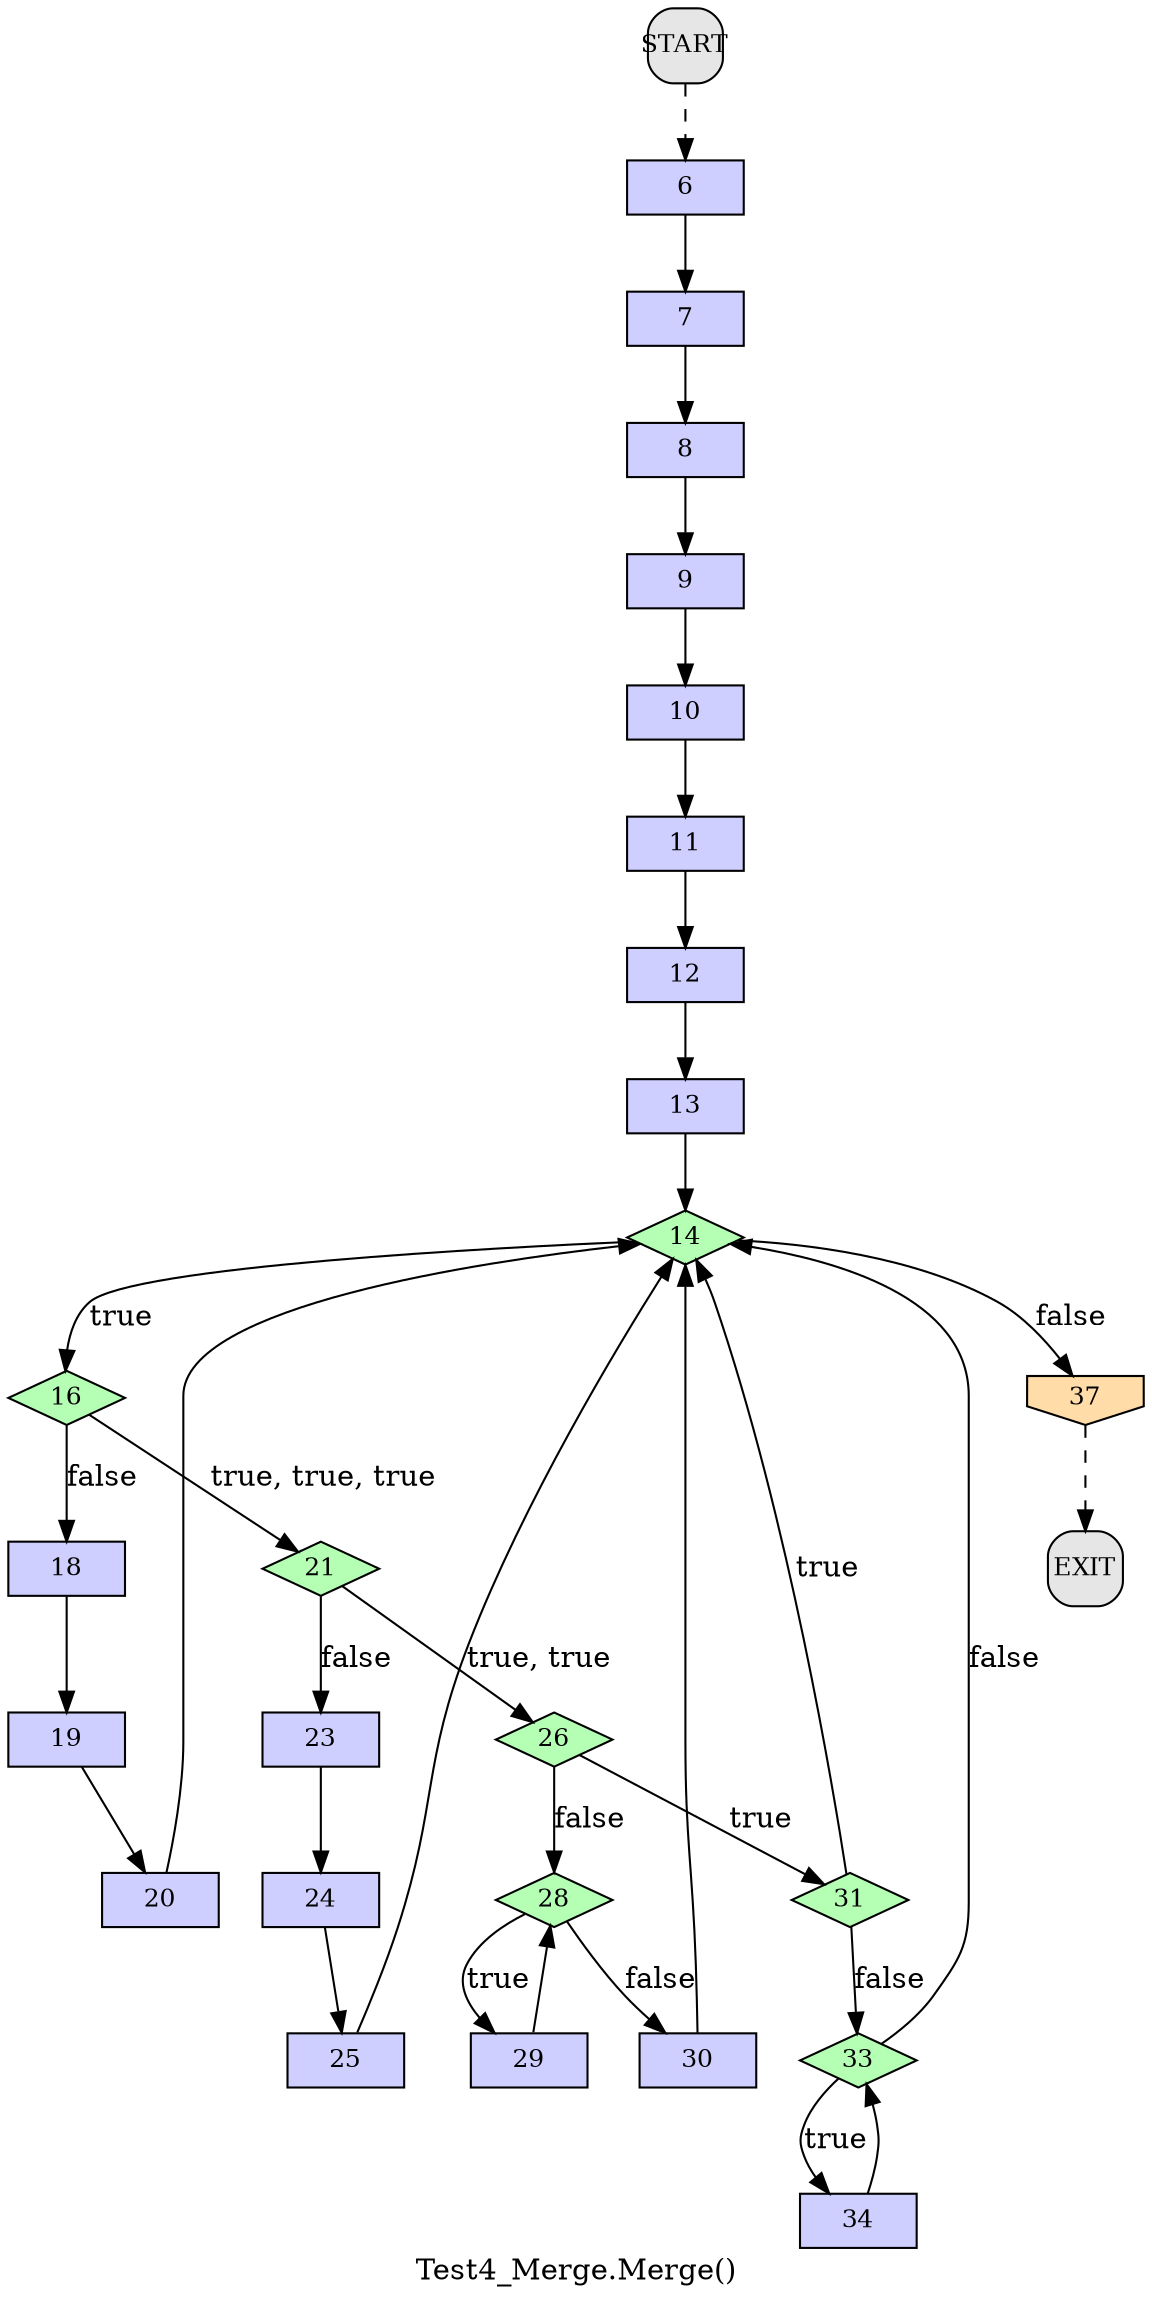 /* --------------------------------------------------- */
/* Generated by Dr. Garbage Control Flow Graph Factory */
/* http://www.drgarbage.com                            */
/* Version: 4.5.0.201508311741                         */
/* Retrieved on: 2015-11-19 12:13:42.681               */
/* --------------------------------------------------- */
digraph "Test4_Merge.Merge()" {
 graph [label="Test4_Merge.Merge()"];
 2 [label="6", shape=box, style=filled, fillcolor="#CECEFF", fixedsize=true, fontsize=12, width=0.78, height=0.36 ]
 3 [label="7", shape=box, style=filled, fillcolor="#CECEFF", fixedsize=true, fontsize=12, width=0.78, height=0.36 ]
 4 [label="8", shape=box, style=filled, fillcolor="#CECEFF", fixedsize=true, fontsize=12, width=0.78, height=0.36 ]
 5 [label="9", shape=box, style=filled, fillcolor="#CECEFF", fixedsize=true, fontsize=12, width=0.78, height=0.36 ]
 6 [label="10", shape=box, style=filled, fillcolor="#CECEFF", fixedsize=true, fontsize=12, width=0.78, height=0.36 ]
 7 [label="11", shape=box, style=filled, fillcolor="#CECEFF", fixedsize=true, fontsize=12, width=0.78, height=0.36 ]
 8 [label="12", shape=box, style=filled, fillcolor="#CECEFF", fixedsize=true, fontsize=12, width=0.78, height=0.36 ]
 9 [label="13", shape=box, style=filled, fillcolor="#CECEFF", fixedsize=true, fontsize=12, width=0.78, height=0.36 ]
 10 [label="14", shape=diamond, style=filled, fillcolor="#B4FFB4", fixedsize=true, fontsize=12, width=0.78, height=0.36 ]
 11 [label="16", shape=diamond, style=filled, fillcolor="#B4FFB4", fixedsize=true, fontsize=12, width=0.78, height=0.36 ]
 12 [label="18", shape=box, style=filled, fillcolor="#CECEFF", fixedsize=true, fontsize=12, width=0.78, height=0.36 ]
 13 [label="19", shape=box, style=filled, fillcolor="#CECEFF", fixedsize=true, fontsize=12, width=0.78, height=0.36 ]
 14 [label="20", shape=box, style=filled, fillcolor="#CECEFF", fixedsize=true, fontsize=12, width=0.78, height=0.36 ]
 15 [label="21", shape=diamond, style=filled, fillcolor="#B4FFB4", fixedsize=true, fontsize=12, width=0.78, height=0.36 ]
 16 [label="23", shape=box, style=filled, fillcolor="#CECEFF", fixedsize=true, fontsize=12, width=0.78, height=0.36 ]
 17 [label="24", shape=box, style=filled, fillcolor="#CECEFF", fixedsize=true, fontsize=12, width=0.78, height=0.36 ]
 18 [label="25", shape=box, style=filled, fillcolor="#CECEFF", fixedsize=true, fontsize=12, width=0.78, height=0.36 ]
 19 [label="26", shape=diamond, style=filled, fillcolor="#B4FFB4", fixedsize=true, fontsize=12, width=0.78, height=0.36 ]
 20 [label="28", shape=diamond, style=filled, fillcolor="#B4FFB4", fixedsize=true, fontsize=12, width=0.78, height=0.36 ]
 21 [label="29", shape=box, style=filled, fillcolor="#CECEFF", fixedsize=true, fontsize=12, width=0.78, height=0.36 ]
 22 [label="30", shape=box, style=filled, fillcolor="#CECEFF", fixedsize=true, fontsize=12, width=0.78, height=0.36 ]
 23 [label="31", shape=diamond, style=filled, fillcolor="#B4FFB4", fixedsize=true, fontsize=12, width=0.78, height=0.36 ]
 24 [label="33", shape=diamond, style=filled, fillcolor="#B4FFB4", fixedsize=true, fontsize=12, width=0.78, height=0.36 ]
 25 [label="34", shape=box, style=filled, fillcolor="#CECEFF", fixedsize=true, fontsize=12, width=0.78, height=0.36 ]
 26 [label="37", shape=invhouse, style=filled, fillcolor="#FFDCA8", fixedsize=true, fontsize=12, width=0.78, height=0.36 ]
 27 [label="START", shape=box, style="filled, rounded", fillcolor="#E6E6E6", fixedsize=true, fontsize=12, width=0.5, height=0.5 ]
 28 [label="EXIT", shape=box, style="filled, rounded", fillcolor="#E6E6E6", fixedsize=true, fontsize=12, width=0.5, height=0.5 ]
 27 -> 2 [label="", style=dashed ]
 2 -> 3 [label="", style=solid ]
 3 -> 4 [label="", style=solid ]
 4 -> 5 [label="", style=solid ]
 5 -> 6 [label="", style=solid ]
 6 -> 7 [label="", style=solid ]
 7 -> 8 [label="", style=solid ]
 8 -> 9 [label="", style=solid ]
 9 -> 10 [label="", style=solid ]
 14 -> 10 [label="", style=solid ]
 18 -> 10 [label="", style=solid ]
 22 -> 10 [label="", style=solid ]
 23 -> 10 [label="true", style=solid ]
 24 -> 10 [label="false", style=solid ]
 10 -> 11 [label="true", style=solid ]
 11 -> 12 [label="false", style=solid ]
 12 -> 13 [label="", style=solid ]
 13 -> 14 [label="", style=solid ]
 11 -> 15 [label="true, true, true", style=solid ]
 15 -> 16 [label="false", style=solid ]
 16 -> 17 [label="", style=solid ]
 17 -> 18 [label="", style=solid ]
 15 -> 19 [label="true, true", style=solid ]
 19 -> 20 [label="false", style=solid ]
 21 -> 20 [label="", style=solid ]
 20 -> 21 [label="true", style=solid ]
 20 -> 22 [label="false", style=solid ]
 19 -> 23 [label="true", style=solid ]
 23 -> 24 [label="false", style=solid ]
 25 -> 24 [label="", style=solid ]
 24 -> 25 [label="true", style=solid ]
 10 -> 26 [label="false", style=solid ]
 26 -> 28 [label="", style=dashed ]
}
